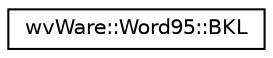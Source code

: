 digraph "类继承关系图"
{
  edge [fontname="Helvetica",fontsize="10",labelfontname="Helvetica",labelfontsize="10"];
  node [fontname="Helvetica",fontsize="10",shape=record];
  rankdir="LR";
  Node0 [label="wvWare::Word95::BKL",height=0.2,width=0.4,color="black", fillcolor="white", style="filled",URL="$structwv_ware_1_1_word95_1_1_b_k_l.html"];
}
